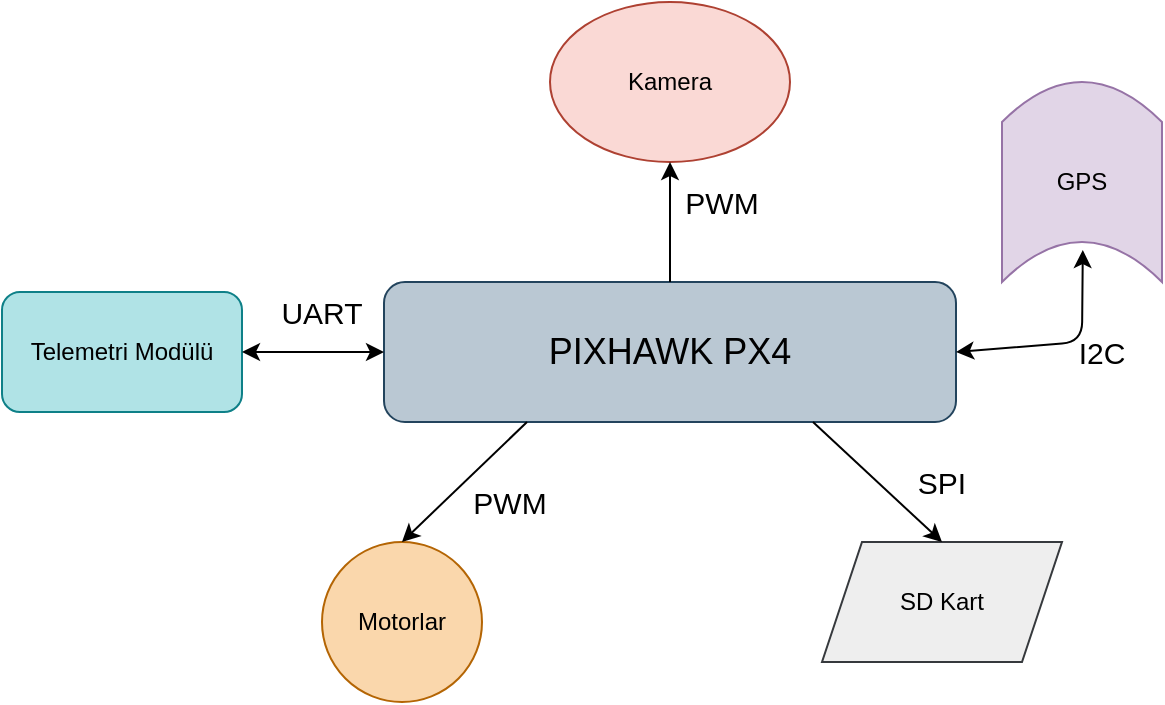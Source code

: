 <mxfile version="14.5.10" type="github">
  <diagram id="tKVIa3FBMVcT6cY5Scj_" name="Page-1">
    <mxGraphModel dx="998" dy="548" grid="1" gridSize="10" guides="1" tooltips="1" connect="1" arrows="1" fold="1" page="1" pageScale="1" pageWidth="827" pageHeight="1169" math="0" shadow="0">
      <root>
        <mxCell id="0" />
        <mxCell id="1" parent="0" />
        <mxCell id="ENwuv9KXUSa9GBN87nCl-1" value="&lt;font style=&quot;font-size: 18px&quot;&gt;PIXHAWK PX4&lt;/font&gt;" style="rounded=1;whiteSpace=wrap;html=1;fillColor=#bac8d3;strokeColor=#23445d;" parent="1" vertex="1">
          <mxGeometry x="271" y="200" width="286" height="70" as="geometry" />
        </mxCell>
        <mxCell id="9tuDKPlhs7YXbbd0itj1-1" value="Kamera" style="ellipse;whiteSpace=wrap;html=1;fillColor=#fad9d5;strokeColor=#ae4132;" parent="1" vertex="1">
          <mxGeometry x="354" y="60" width="120" height="80" as="geometry" />
        </mxCell>
        <mxCell id="9tuDKPlhs7YXbbd0itj1-3" value="Telemetri Modülü" style="rounded=1;whiteSpace=wrap;html=1;fillColor=#b0e3e6;strokeColor=#0e8088;" parent="1" vertex="1">
          <mxGeometry x="80" y="205" width="120" height="60" as="geometry" />
        </mxCell>
        <mxCell id="9tuDKPlhs7YXbbd0itj1-4" value="" style="endArrow=classic;startArrow=classic;html=1;entryX=0;entryY=0.5;entryDx=0;entryDy=0;exitX=1;exitY=0.5;exitDx=0;exitDy=0;" parent="1" source="9tuDKPlhs7YXbbd0itj1-3" target="ENwuv9KXUSa9GBN87nCl-1" edge="1">
          <mxGeometry width="50" height="50" relative="1" as="geometry">
            <mxPoint x="170" y="310" as="sourcePoint" />
            <mxPoint x="270" y="240" as="targetPoint" />
            <Array as="points" />
          </mxGeometry>
        </mxCell>
        <mxCell id="9tuDKPlhs7YXbbd0itj1-6" value="Motorlar" style="ellipse;whiteSpace=wrap;html=1;aspect=fixed;fillColor=#fad7ac;strokeColor=#b46504;" parent="1" vertex="1">
          <mxGeometry x="240" y="330" width="80" height="80" as="geometry" />
        </mxCell>
        <mxCell id="9tuDKPlhs7YXbbd0itj1-8" value="" style="endArrow=classic;html=1;entryX=0.5;entryY=0;entryDx=0;entryDy=0;exitX=0.25;exitY=1;exitDx=0;exitDy=0;" parent="1" source="ENwuv9KXUSa9GBN87nCl-1" target="9tuDKPlhs7YXbbd0itj1-6" edge="1">
          <mxGeometry width="50" height="50" relative="1" as="geometry">
            <mxPoint x="380" y="280" as="sourcePoint" />
            <mxPoint x="440" y="260" as="targetPoint" />
            <Array as="points" />
          </mxGeometry>
        </mxCell>
        <mxCell id="9tuDKPlhs7YXbbd0itj1-9" value="SD Kart" style="shape=parallelogram;perimeter=parallelogramPerimeter;whiteSpace=wrap;html=1;fixedSize=1;fillColor=#eeeeee;strokeColor=#36393d;" parent="1" vertex="1">
          <mxGeometry x="490" y="330" width="120" height="60" as="geometry" />
        </mxCell>
        <mxCell id="9tuDKPlhs7YXbbd0itj1-10" value="" style="endArrow=classic;html=1;entryX=0.5;entryY=0;entryDx=0;entryDy=0;exitX=0.75;exitY=1;exitDx=0;exitDy=0;" parent="1" source="ENwuv9KXUSa9GBN87nCl-1" target="9tuDKPlhs7YXbbd0itj1-9" edge="1">
          <mxGeometry width="50" height="50" relative="1" as="geometry">
            <mxPoint x="390" y="310" as="sourcePoint" />
            <mxPoint x="440" y="260" as="targetPoint" />
          </mxGeometry>
        </mxCell>
        <mxCell id="016LvDlobwKWfPH8vDzo-1" value="GPS&lt;br&gt;" style="shape=dataStorage;whiteSpace=wrap;html=1;fixedSize=1;rotation=90;horizontal=0;verticalAlign=middle;flipH=0;flipV=0;fillColor=#e1d5e7;strokeColor=#9673a6;" parent="1" vertex="1">
          <mxGeometry x="570" y="110" width="100" height="80" as="geometry" />
        </mxCell>
        <mxCell id="016LvDlobwKWfPH8vDzo-2" value="" style="endArrow=classic;startArrow=classic;html=1;exitX=1;exitY=0.5;exitDx=0;exitDy=0;entryX=0.84;entryY=0.495;entryDx=0;entryDy=0;entryPerimeter=0;" parent="1" source="ENwuv9KXUSa9GBN87nCl-1" target="016LvDlobwKWfPH8vDzo-1" edge="1">
          <mxGeometry width="50" height="50" relative="1" as="geometry">
            <mxPoint x="580" y="255" as="sourcePoint" />
            <mxPoint x="630" y="205" as="targetPoint" />
            <Array as="points">
              <mxPoint x="620" y="230" />
            </Array>
          </mxGeometry>
        </mxCell>
        <mxCell id="016LvDlobwKWfPH8vDzo-3" value="&lt;font style=&quot;font-size: 15px&quot;&gt;I2C&lt;/font&gt;" style="text;html=1;strokeColor=none;fillColor=none;align=center;verticalAlign=middle;whiteSpace=wrap;rounded=0;" parent="1" vertex="1">
          <mxGeometry x="610" y="225" width="40" height="20" as="geometry" />
        </mxCell>
        <mxCell id="016LvDlobwKWfPH8vDzo-4" value="&lt;font style=&quot;font-size: 15px&quot;&gt;PWM&lt;/font&gt;" style="text;html=1;strokeColor=none;fillColor=none;align=center;verticalAlign=middle;whiteSpace=wrap;rounded=0;" parent="1" vertex="1">
          <mxGeometry x="314" y="300" width="40" height="20" as="geometry" />
        </mxCell>
        <mxCell id="016LvDlobwKWfPH8vDzo-6" value="&lt;font style=&quot;font-size: 15px&quot;&gt;PWM&lt;/font&gt;" style="text;html=1;strokeColor=none;fillColor=none;align=center;verticalAlign=middle;whiteSpace=wrap;rounded=0;" parent="1" vertex="1">
          <mxGeometry x="420" y="150" width="40" height="20" as="geometry" />
        </mxCell>
        <mxCell id="016LvDlobwKWfPH8vDzo-7" value="" style="endArrow=classic;html=1;exitX=0.5;exitY=0;exitDx=0;exitDy=0;entryX=0.5;entryY=1;entryDx=0;entryDy=0;" parent="1" source="ENwuv9KXUSa9GBN87nCl-1" target="9tuDKPlhs7YXbbd0itj1-1" edge="1">
          <mxGeometry width="50" height="50" relative="1" as="geometry">
            <mxPoint x="390" y="300" as="sourcePoint" />
            <mxPoint x="440" y="250" as="targetPoint" />
          </mxGeometry>
        </mxCell>
        <mxCell id="TPGLD9OjjRFRo52PgCfq-1" value="&lt;font style=&quot;font-size: 15px&quot;&gt;SPI&lt;/font&gt;" style="text;html=1;strokeColor=none;fillColor=none;align=center;verticalAlign=middle;whiteSpace=wrap;rounded=0;" parent="1" vertex="1">
          <mxGeometry x="530" y="290" width="40" height="20" as="geometry" />
        </mxCell>
        <mxCell id="UWXWHsnN_4Nre7ef4Hc5-1" value="&lt;font style=&quot;font-size: 15px&quot;&gt;UART&lt;/font&gt;" style="text;html=1;strokeColor=none;fillColor=none;align=center;verticalAlign=middle;whiteSpace=wrap;rounded=0;" vertex="1" parent="1">
          <mxGeometry x="220" y="205" width="40" height="20" as="geometry" />
        </mxCell>
      </root>
    </mxGraphModel>
  </diagram>
</mxfile>
